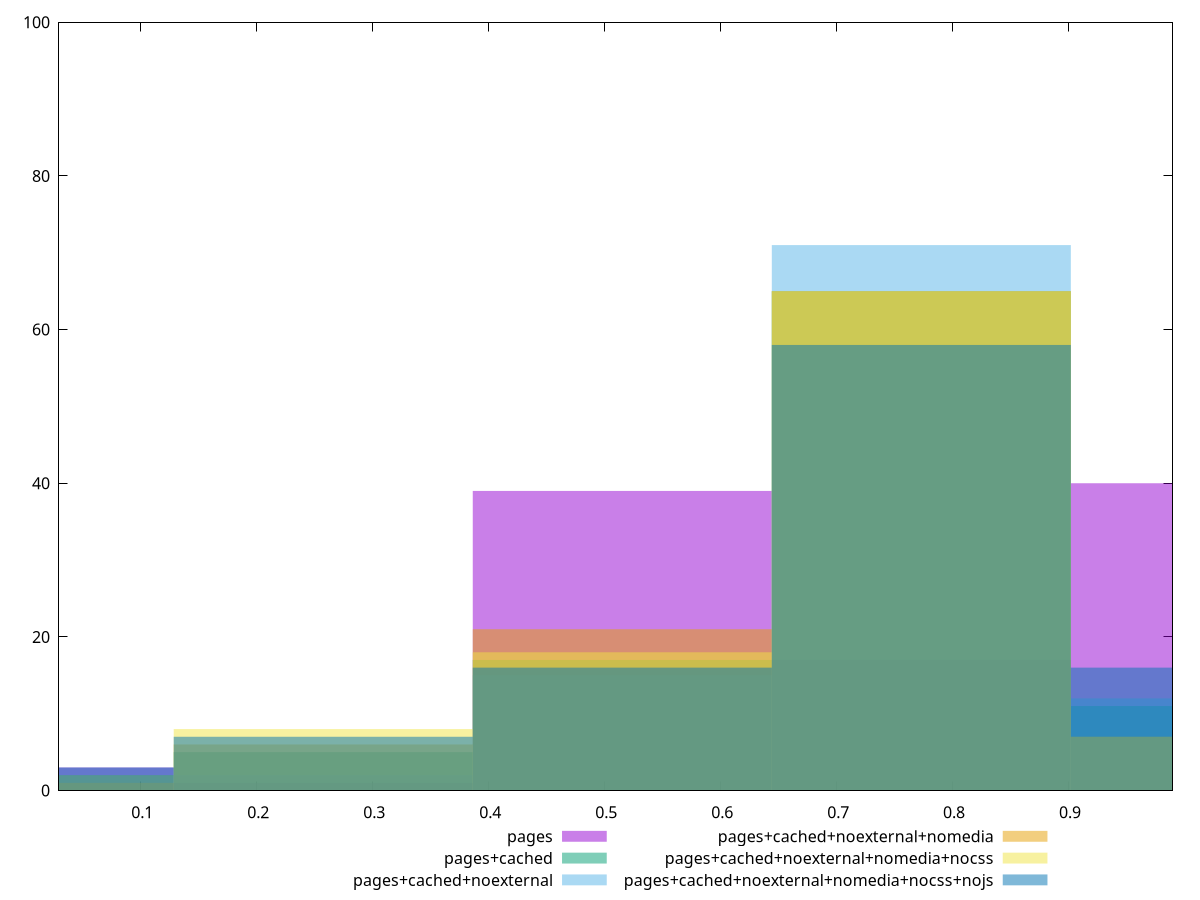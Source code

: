 reset

$pages <<EOF
0.5156291876841139 39
1.0312583753682278 40
0 3
0.7734437815261709 17
0.25781459384205696 1
EOF

$pagesCached <<EOF
0.5156291876841139 17
1.0312583753682278 11
0.7734437815261709 65
0.25781459384205696 5
0 2
EOF

$pagesCachedNoexternal <<EOF
0.7734437815261709 71
0.5156291876841139 15
1.0312583753682278 12
0.25781459384205696 2
EOF

$pagesCachedNoexternalNomedia <<EOF
0.7734437815261709 65
1.0312583753682278 7
0.5156291876841139 21
0.25781459384205696 6
0 1
EOF

$pagesCachedNoexternalNomediaNocss <<EOF
0.7734437815261709 65
1.0312583753682278 7
0.5156291876841139 18
0.25781459384205696 8
0 2
EOF

$pagesCachedNoexternalNomediaNocssNojs <<EOF
0.7734437815261709 58
0.5156291876841139 16
1.0312583753682278 16
0 3
0.25781459384205696 7
EOF

set key outside below
set boxwidth 0.25781459384205696
set xrange [0.03:0.99]
set yrange [0:100]
set trange [0:100]
set style fill transparent solid 0.5 noborder
set terminal svg size 640, 540 enhanced background rgb 'white'
set output "reprap/first-cpu-idle/comparison/histogram/all_score.svg"

plot $pages title "pages" with boxes, \
     $pagesCached title "pages+cached" with boxes, \
     $pagesCachedNoexternal title "pages+cached+noexternal" with boxes, \
     $pagesCachedNoexternalNomedia title "pages+cached+noexternal+nomedia" with boxes, \
     $pagesCachedNoexternalNomediaNocss title "pages+cached+noexternal+nomedia+nocss" with boxes, \
     $pagesCachedNoexternalNomediaNocssNojs title "pages+cached+noexternal+nomedia+nocss+nojs" with boxes

reset
